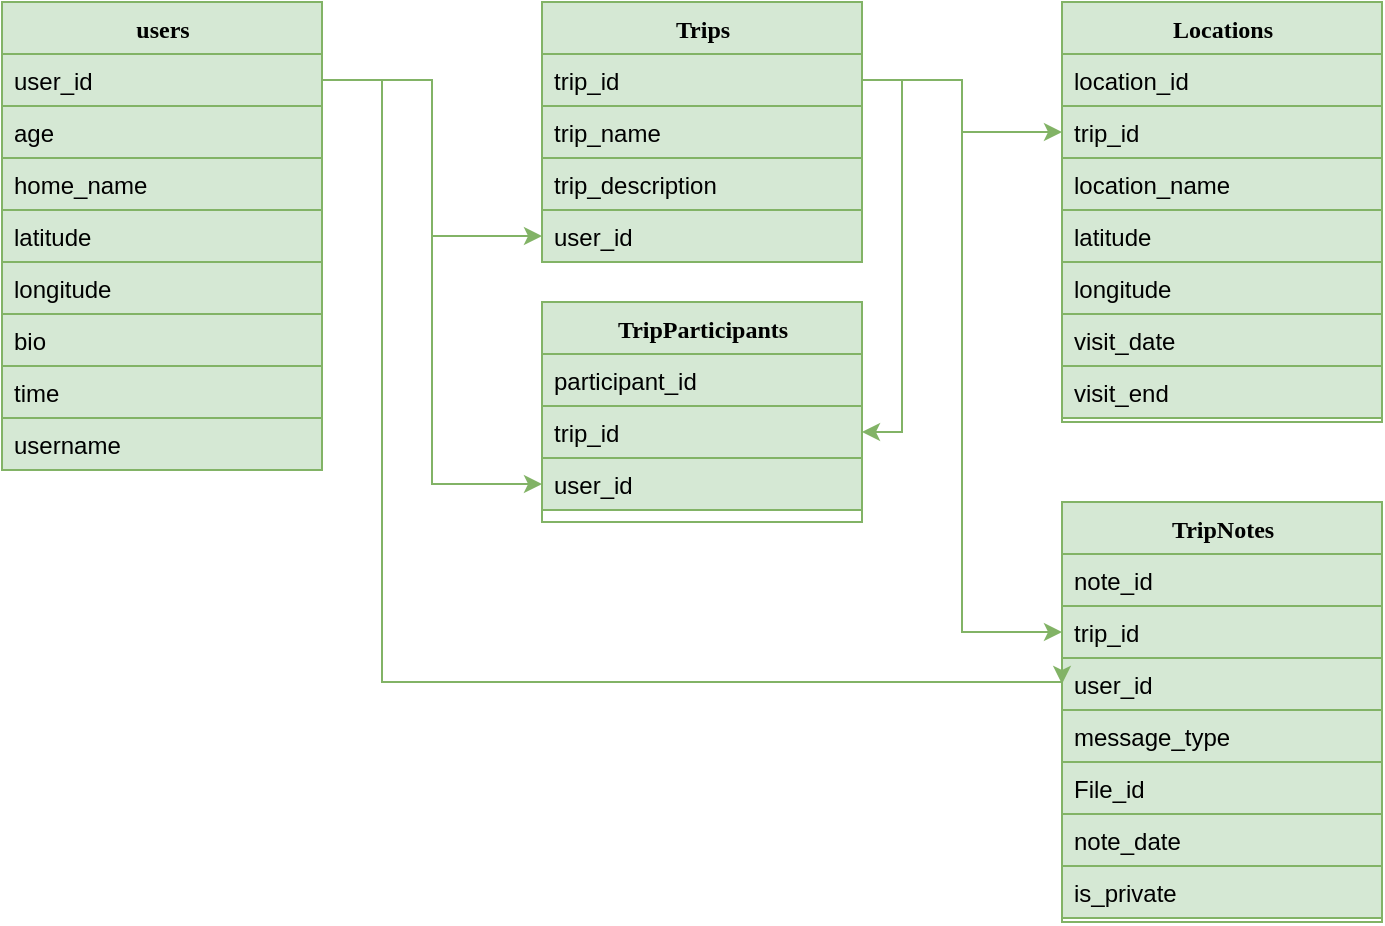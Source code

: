 <mxfile version="24.1.0" type="github">
  <diagram name="Page-1" id="9f46799a-70d6-7492-0946-bef42562c5a5">
    <mxGraphModel dx="1393" dy="886" grid="1" gridSize="10" guides="1" tooltips="1" connect="1" arrows="1" fold="1" page="1" pageScale="1" pageWidth="1100" pageHeight="850" background="none" math="0" shadow="0">
      <root>
        <mxCell id="0" />
        <mxCell id="1" parent="0" />
        <mxCell id="78961159f06e98e8-17" value="users" style="swimlane;html=1;fontStyle=1;align=center;verticalAlign=top;childLayout=stackLayout;horizontal=1;startSize=26;horizontalStack=0;resizeParent=1;resizeLast=0;collapsible=1;marginBottom=0;swimlaneFillColor=#ffffff;rounded=0;shadow=0;comic=0;labelBackgroundColor=none;strokeWidth=1;fillColor=#d5e8d4;fontFamily=Verdana;fontSize=12;strokeColor=#82b366;" parent="1" vertex="1">
          <mxGeometry x="80" y="60" width="160" height="234" as="geometry" />
        </mxCell>
        <mxCell id="78961159f06e98e8-21" value="user_id" style="text;html=1;strokeColor=#82b366;fillColor=#d5e8d4;align=left;verticalAlign=top;spacingLeft=4;spacingRight=4;whiteSpace=wrap;overflow=hidden;rotatable=0;points=[[0,0.5],[1,0.5]];portConstraint=eastwest;" parent="78961159f06e98e8-17" vertex="1">
          <mxGeometry y="26" width="160" height="26" as="geometry" />
        </mxCell>
        <mxCell id="78961159f06e98e8-23" value="age" style="text;html=1;strokeColor=#82b366;fillColor=#d5e8d4;align=left;verticalAlign=top;spacingLeft=4;spacingRight=4;whiteSpace=wrap;overflow=hidden;rotatable=0;points=[[0,0.5],[1,0.5]];portConstraint=eastwest;" parent="78961159f06e98e8-17" vertex="1">
          <mxGeometry y="52" width="160" height="26" as="geometry" />
        </mxCell>
        <mxCell id="78961159f06e98e8-25" value="home_name" style="text;html=1;strokeColor=#82b366;fillColor=#d5e8d4;align=left;verticalAlign=top;spacingLeft=4;spacingRight=4;whiteSpace=wrap;overflow=hidden;rotatable=0;points=[[0,0.5],[1,0.5]];portConstraint=eastwest;" parent="78961159f06e98e8-17" vertex="1">
          <mxGeometry y="78" width="160" height="26" as="geometry" />
        </mxCell>
        <mxCell id="78961159f06e98e8-26" value="latitude" style="text;html=1;strokeColor=#82b366;fillColor=#d5e8d4;align=left;verticalAlign=top;spacingLeft=4;spacingRight=4;whiteSpace=wrap;overflow=hidden;rotatable=0;points=[[0,0.5],[1,0.5]];portConstraint=eastwest;" parent="78961159f06e98e8-17" vertex="1">
          <mxGeometry y="104" width="160" height="26" as="geometry" />
        </mxCell>
        <mxCell id="78961159f06e98e8-24" value="longitude" style="text;html=1;strokeColor=#82b366;fillColor=#d5e8d4;align=left;verticalAlign=top;spacingLeft=4;spacingRight=4;whiteSpace=wrap;overflow=hidden;rotatable=0;points=[[0,0.5],[1,0.5]];portConstraint=eastwest;" parent="78961159f06e98e8-17" vertex="1">
          <mxGeometry y="130" width="160" height="26" as="geometry" />
        </mxCell>
        <mxCell id="l97I3NufQlxJDSJKp_ng-1" value="bio" style="text;html=1;strokeColor=#82b366;fillColor=#d5e8d4;align=left;verticalAlign=top;spacingLeft=4;spacingRight=4;whiteSpace=wrap;overflow=hidden;rotatable=0;points=[[0,0.5],[1,0.5]];portConstraint=eastwest;" vertex="1" parent="78961159f06e98e8-17">
          <mxGeometry y="156" width="160" height="26" as="geometry" />
        </mxCell>
        <mxCell id="l97I3NufQlxJDSJKp_ng-2" value="time" style="text;html=1;strokeColor=#82b366;fillColor=#d5e8d4;align=left;verticalAlign=top;spacingLeft=4;spacingRight=4;whiteSpace=wrap;overflow=hidden;rotatable=0;points=[[0,0.5],[1,0.5]];portConstraint=eastwest;" vertex="1" parent="78961159f06e98e8-17">
          <mxGeometry y="182" width="160" height="26" as="geometry" />
        </mxCell>
        <mxCell id="l97I3NufQlxJDSJKp_ng-21" value="username" style="text;html=1;strokeColor=#82b366;fillColor=#d5e8d4;align=left;verticalAlign=top;spacingLeft=4;spacingRight=4;whiteSpace=wrap;overflow=hidden;rotatable=0;points=[[0,0.5],[1,0.5]];portConstraint=eastwest;" vertex="1" parent="78961159f06e98e8-17">
          <mxGeometry y="208" width="160" height="26" as="geometry" />
        </mxCell>
        <mxCell id="l97I3NufQlxJDSJKp_ng-41" value="Trips" style="swimlane;html=1;fontStyle=1;align=center;verticalAlign=top;childLayout=stackLayout;horizontal=1;startSize=26;horizontalStack=0;resizeParent=1;resizeLast=0;collapsible=1;marginBottom=0;swimlaneFillColor=#ffffff;rounded=0;shadow=0;comic=0;labelBackgroundColor=none;strokeWidth=1;fillColor=#d5e8d4;fontFamily=Verdana;fontSize=12;strokeColor=#82b366;" vertex="1" parent="1">
          <mxGeometry x="350" y="60" width="160" height="130" as="geometry" />
        </mxCell>
        <mxCell id="l97I3NufQlxJDSJKp_ng-42" value="trip_id" style="text;html=1;strokeColor=#82b366;fillColor=#d5e8d4;align=left;verticalAlign=top;spacingLeft=4;spacingRight=4;whiteSpace=wrap;overflow=hidden;rotatable=0;points=[[0,0.5],[1,0.5]];portConstraint=eastwest;" vertex="1" parent="l97I3NufQlxJDSJKp_ng-41">
          <mxGeometry y="26" width="160" height="26" as="geometry" />
        </mxCell>
        <mxCell id="l97I3NufQlxJDSJKp_ng-43" value="trip_name" style="text;html=1;strokeColor=#82b366;fillColor=#d5e8d4;align=left;verticalAlign=top;spacingLeft=4;spacingRight=4;whiteSpace=wrap;overflow=hidden;rotatable=0;points=[[0,0.5],[1,0.5]];portConstraint=eastwest;" vertex="1" parent="l97I3NufQlxJDSJKp_ng-41">
          <mxGeometry y="52" width="160" height="26" as="geometry" />
        </mxCell>
        <mxCell id="l97I3NufQlxJDSJKp_ng-44" value="trip_description" style="text;html=1;strokeColor=#82b366;fillColor=#d5e8d4;align=left;verticalAlign=top;spacingLeft=4;spacingRight=4;whiteSpace=wrap;overflow=hidden;rotatable=0;points=[[0,0.5],[1,0.5]];portConstraint=eastwest;" vertex="1" parent="l97I3NufQlxJDSJKp_ng-41">
          <mxGeometry y="78" width="160" height="26" as="geometry" />
        </mxCell>
        <mxCell id="l97I3NufQlxJDSJKp_ng-45" value="user_id" style="text;html=1;strokeColor=#82b366;fillColor=#d5e8d4;align=left;verticalAlign=top;spacingLeft=4;spacingRight=4;whiteSpace=wrap;overflow=hidden;rotatable=0;points=[[0,0.5],[1,0.5]];portConstraint=eastwest;" vertex="1" parent="l97I3NufQlxJDSJKp_ng-41">
          <mxGeometry y="104" width="160" height="26" as="geometry" />
        </mxCell>
        <mxCell id="l97I3NufQlxJDSJKp_ng-50" style="edgeStyle=orthogonalEdgeStyle;rounded=0;orthogonalLoop=1;jettySize=auto;html=1;exitX=1;exitY=0.5;exitDx=0;exitDy=0;entryX=0;entryY=0.5;entryDx=0;entryDy=0;fillColor=#d5e8d4;strokeColor=#82b366;" edge="1" parent="1" source="78961159f06e98e8-21" target="l97I3NufQlxJDSJKp_ng-45">
          <mxGeometry relative="1" as="geometry" />
        </mxCell>
        <mxCell id="l97I3NufQlxJDSJKp_ng-52" value="Locations" style="swimlane;html=1;fontStyle=1;align=center;verticalAlign=top;childLayout=stackLayout;horizontal=1;startSize=26;horizontalStack=0;resizeParent=1;resizeLast=0;collapsible=1;marginBottom=0;swimlaneFillColor=#ffffff;rounded=0;shadow=0;comic=0;labelBackgroundColor=none;strokeWidth=1;fillColor=#d5e8d4;fontFamily=Verdana;fontSize=12;strokeColor=#82b366;" vertex="1" parent="1">
          <mxGeometry x="610" y="60" width="160" height="210" as="geometry" />
        </mxCell>
        <mxCell id="l97I3NufQlxJDSJKp_ng-53" value="location_id" style="text;html=1;strokeColor=#82b366;fillColor=#d5e8d4;align=left;verticalAlign=top;spacingLeft=4;spacingRight=4;whiteSpace=wrap;overflow=hidden;rotatable=0;points=[[0,0.5],[1,0.5]];portConstraint=eastwest;" vertex="1" parent="l97I3NufQlxJDSJKp_ng-52">
          <mxGeometry y="26" width="160" height="26" as="geometry" />
        </mxCell>
        <mxCell id="l97I3NufQlxJDSJKp_ng-54" value="trip_id" style="text;html=1;strokeColor=#82b366;fillColor=#d5e8d4;align=left;verticalAlign=top;spacingLeft=4;spacingRight=4;whiteSpace=wrap;overflow=hidden;rotatable=0;points=[[0,0.5],[1,0.5]];portConstraint=eastwest;" vertex="1" parent="l97I3NufQlxJDSJKp_ng-52">
          <mxGeometry y="52" width="160" height="26" as="geometry" />
        </mxCell>
        <mxCell id="l97I3NufQlxJDSJKp_ng-55" value="location_name" style="text;html=1;strokeColor=#82b366;fillColor=#d5e8d4;align=left;verticalAlign=top;spacingLeft=4;spacingRight=4;whiteSpace=wrap;overflow=hidden;rotatable=0;points=[[0,0.5],[1,0.5]];portConstraint=eastwest;" vertex="1" parent="l97I3NufQlxJDSJKp_ng-52">
          <mxGeometry y="78" width="160" height="26" as="geometry" />
        </mxCell>
        <mxCell id="l97I3NufQlxJDSJKp_ng-56" value="latitude" style="text;html=1;strokeColor=#82b366;fillColor=#d5e8d4;align=left;verticalAlign=top;spacingLeft=4;spacingRight=4;whiteSpace=wrap;overflow=hidden;rotatable=0;points=[[0,0.5],[1,0.5]];portConstraint=eastwest;" vertex="1" parent="l97I3NufQlxJDSJKp_ng-52">
          <mxGeometry y="104" width="160" height="26" as="geometry" />
        </mxCell>
        <mxCell id="l97I3NufQlxJDSJKp_ng-57" value="longitude" style="text;html=1;strokeColor=#82b366;fillColor=#d5e8d4;align=left;verticalAlign=top;spacingLeft=4;spacingRight=4;whiteSpace=wrap;overflow=hidden;rotatable=0;points=[[0,0.5],[1,0.5]];portConstraint=eastwest;" vertex="1" parent="l97I3NufQlxJDSJKp_ng-52">
          <mxGeometry y="130" width="160" height="26" as="geometry" />
        </mxCell>
        <mxCell id="l97I3NufQlxJDSJKp_ng-58" value="visit_date" style="text;html=1;strokeColor=#82b366;fillColor=#d5e8d4;align=left;verticalAlign=top;spacingLeft=4;spacingRight=4;whiteSpace=wrap;overflow=hidden;rotatable=0;points=[[0,0.5],[1,0.5]];portConstraint=eastwest;" vertex="1" parent="l97I3NufQlxJDSJKp_ng-52">
          <mxGeometry y="156" width="160" height="26" as="geometry" />
        </mxCell>
        <mxCell id="l97I3NufQlxJDSJKp_ng-59" value="visit_end" style="text;html=1;strokeColor=#82b366;fillColor=#d5e8d4;align=left;verticalAlign=top;spacingLeft=4;spacingRight=4;whiteSpace=wrap;overflow=hidden;rotatable=0;points=[[0,0.5],[1,0.5]];portConstraint=eastwest;" vertex="1" parent="l97I3NufQlxJDSJKp_ng-52">
          <mxGeometry y="182" width="160" height="26" as="geometry" />
        </mxCell>
        <mxCell id="l97I3NufQlxJDSJKp_ng-61" style="edgeStyle=orthogonalEdgeStyle;rounded=0;orthogonalLoop=1;jettySize=auto;html=1;exitX=1;exitY=0.5;exitDx=0;exitDy=0;entryX=0;entryY=0.5;entryDx=0;entryDy=0;fillColor=#d5e8d4;strokeColor=#82b366;" edge="1" parent="1" source="l97I3NufQlxJDSJKp_ng-42" target="l97I3NufQlxJDSJKp_ng-54">
          <mxGeometry relative="1" as="geometry" />
        </mxCell>
        <mxCell id="l97I3NufQlxJDSJKp_ng-63" value="TripParticipants" style="swimlane;html=1;fontStyle=1;align=center;verticalAlign=top;childLayout=stackLayout;horizontal=1;startSize=26;horizontalStack=0;resizeParent=1;resizeLast=0;collapsible=1;marginBottom=0;swimlaneFillColor=#ffffff;rounded=0;shadow=0;comic=0;labelBackgroundColor=none;strokeWidth=1;fillColor=#d5e8d4;fontFamily=Verdana;fontSize=12;strokeColor=#82b366;" vertex="1" parent="1">
          <mxGeometry x="350" y="210" width="160" height="110" as="geometry" />
        </mxCell>
        <mxCell id="l97I3NufQlxJDSJKp_ng-64" value="participant_id" style="text;html=1;strokeColor=#82b366;fillColor=#d5e8d4;align=left;verticalAlign=top;spacingLeft=4;spacingRight=4;whiteSpace=wrap;overflow=hidden;rotatable=0;points=[[0,0.5],[1,0.5]];portConstraint=eastwest;" vertex="1" parent="l97I3NufQlxJDSJKp_ng-63">
          <mxGeometry y="26" width="160" height="26" as="geometry" />
        </mxCell>
        <mxCell id="l97I3NufQlxJDSJKp_ng-65" value="trip_id" style="text;html=1;strokeColor=#82b366;fillColor=#d5e8d4;align=left;verticalAlign=top;spacingLeft=4;spacingRight=4;whiteSpace=wrap;overflow=hidden;rotatable=0;points=[[0,0.5],[1,0.5]];portConstraint=eastwest;" vertex="1" parent="l97I3NufQlxJDSJKp_ng-63">
          <mxGeometry y="52" width="160" height="26" as="geometry" />
        </mxCell>
        <mxCell id="l97I3NufQlxJDSJKp_ng-66" value="user_id" style="text;html=1;strokeColor=#82b366;fillColor=#d5e8d4;align=left;verticalAlign=top;spacingLeft=4;spacingRight=4;whiteSpace=wrap;overflow=hidden;rotatable=0;points=[[0,0.5],[1,0.5]];portConstraint=eastwest;" vertex="1" parent="l97I3NufQlxJDSJKp_ng-63">
          <mxGeometry y="78" width="160" height="26" as="geometry" />
        </mxCell>
        <mxCell id="l97I3NufQlxJDSJKp_ng-74" style="edgeStyle=orthogonalEdgeStyle;rounded=0;orthogonalLoop=1;jettySize=auto;html=1;exitX=1;exitY=0.5;exitDx=0;exitDy=0;entryX=1;entryY=0.5;entryDx=0;entryDy=0;fillColor=#d5e8d4;strokeColor=#82b366;" edge="1" parent="1" source="l97I3NufQlxJDSJKp_ng-42" target="l97I3NufQlxJDSJKp_ng-65">
          <mxGeometry relative="1" as="geometry" />
        </mxCell>
        <mxCell id="l97I3NufQlxJDSJKp_ng-75" style="edgeStyle=orthogonalEdgeStyle;rounded=0;orthogonalLoop=1;jettySize=auto;html=1;exitX=1;exitY=0.5;exitDx=0;exitDy=0;entryX=0;entryY=0.5;entryDx=0;entryDy=0;fillColor=#d5e8d4;strokeColor=#82b366;" edge="1" parent="1" source="78961159f06e98e8-21" target="l97I3NufQlxJDSJKp_ng-66">
          <mxGeometry relative="1" as="geometry" />
        </mxCell>
        <mxCell id="l97I3NufQlxJDSJKp_ng-86" value="TripNotes" style="swimlane;html=1;fontStyle=1;align=center;verticalAlign=top;childLayout=stackLayout;horizontal=1;startSize=26;horizontalStack=0;resizeParent=1;resizeLast=0;collapsible=1;marginBottom=0;swimlaneFillColor=#ffffff;rounded=0;shadow=0;comic=0;labelBackgroundColor=none;strokeWidth=1;fillColor=#d5e8d4;fontFamily=Verdana;fontSize=12;strokeColor=#82b366;" vertex="1" parent="1">
          <mxGeometry x="610" y="310" width="160" height="210" as="geometry" />
        </mxCell>
        <mxCell id="l97I3NufQlxJDSJKp_ng-87" value="note_id" style="text;html=1;strokeColor=#82b366;fillColor=#d5e8d4;align=left;verticalAlign=top;spacingLeft=4;spacingRight=4;whiteSpace=wrap;overflow=hidden;rotatable=0;points=[[0,0.5],[1,0.5]];portConstraint=eastwest;" vertex="1" parent="l97I3NufQlxJDSJKp_ng-86">
          <mxGeometry y="26" width="160" height="26" as="geometry" />
        </mxCell>
        <mxCell id="l97I3NufQlxJDSJKp_ng-88" value="trip_id" style="text;html=1;strokeColor=#82b366;fillColor=#d5e8d4;align=left;verticalAlign=top;spacingLeft=4;spacingRight=4;whiteSpace=wrap;overflow=hidden;rotatable=0;points=[[0,0.5],[1,0.5]];portConstraint=eastwest;" vertex="1" parent="l97I3NufQlxJDSJKp_ng-86">
          <mxGeometry y="52" width="160" height="26" as="geometry" />
        </mxCell>
        <mxCell id="l97I3NufQlxJDSJKp_ng-89" value="user_id" style="text;html=1;strokeColor=#82b366;fillColor=#d5e8d4;align=left;verticalAlign=top;spacingLeft=4;spacingRight=4;whiteSpace=wrap;overflow=hidden;rotatable=0;points=[[0,0.5],[1,0.5]];portConstraint=eastwest;" vertex="1" parent="l97I3NufQlxJDSJKp_ng-86">
          <mxGeometry y="78" width="160" height="26" as="geometry" />
        </mxCell>
        <mxCell id="l97I3NufQlxJDSJKp_ng-90" value="message_type" style="text;html=1;strokeColor=#82b366;fillColor=#d5e8d4;align=left;verticalAlign=top;spacingLeft=4;spacingRight=4;whiteSpace=wrap;overflow=hidden;rotatable=0;points=[[0,0.5],[1,0.5]];portConstraint=eastwest;" vertex="1" parent="l97I3NufQlxJDSJKp_ng-86">
          <mxGeometry y="104" width="160" height="26" as="geometry" />
        </mxCell>
        <mxCell id="l97I3NufQlxJDSJKp_ng-91" value="File_id" style="text;html=1;strokeColor=#82b366;fillColor=#d5e8d4;align=left;verticalAlign=top;spacingLeft=4;spacingRight=4;whiteSpace=wrap;overflow=hidden;rotatable=0;points=[[0,0.5],[1,0.5]];portConstraint=eastwest;" vertex="1" parent="l97I3NufQlxJDSJKp_ng-86">
          <mxGeometry y="130" width="160" height="26" as="geometry" />
        </mxCell>
        <mxCell id="l97I3NufQlxJDSJKp_ng-92" value="note_date" style="text;html=1;strokeColor=#82b366;fillColor=#d5e8d4;align=left;verticalAlign=top;spacingLeft=4;spacingRight=4;whiteSpace=wrap;overflow=hidden;rotatable=0;points=[[0,0.5],[1,0.5]];portConstraint=eastwest;" vertex="1" parent="l97I3NufQlxJDSJKp_ng-86">
          <mxGeometry y="156" width="160" height="26" as="geometry" />
        </mxCell>
        <mxCell id="l97I3NufQlxJDSJKp_ng-93" value="is_private" style="text;html=1;strokeColor=#82b366;fillColor=#d5e8d4;align=left;verticalAlign=top;spacingLeft=4;spacingRight=4;whiteSpace=wrap;overflow=hidden;rotatable=0;points=[[0,0.5],[1,0.5]];portConstraint=eastwest;" vertex="1" parent="l97I3NufQlxJDSJKp_ng-86">
          <mxGeometry y="182" width="160" height="26" as="geometry" />
        </mxCell>
        <mxCell id="l97I3NufQlxJDSJKp_ng-95" style="edgeStyle=orthogonalEdgeStyle;rounded=0;orthogonalLoop=1;jettySize=auto;html=1;exitX=1;exitY=0.5;exitDx=0;exitDy=0;fillColor=#d5e8d4;strokeColor=#82b366;" edge="1" parent="1" source="l97I3NufQlxJDSJKp_ng-42" target="l97I3NufQlxJDSJKp_ng-88">
          <mxGeometry relative="1" as="geometry" />
        </mxCell>
        <mxCell id="l97I3NufQlxJDSJKp_ng-97" style="edgeStyle=orthogonalEdgeStyle;rounded=0;orthogonalLoop=1;jettySize=auto;html=1;exitX=1;exitY=0.5;exitDx=0;exitDy=0;entryX=0;entryY=0.5;entryDx=0;entryDy=0;fillColor=#d5e8d4;strokeColor=#82b366;" edge="1" parent="1" source="78961159f06e98e8-21" target="l97I3NufQlxJDSJKp_ng-89">
          <mxGeometry relative="1" as="geometry">
            <Array as="points">
              <mxPoint x="270" y="99" />
              <mxPoint x="270" y="400" />
            </Array>
          </mxGeometry>
        </mxCell>
      </root>
    </mxGraphModel>
  </diagram>
</mxfile>
